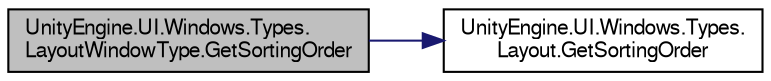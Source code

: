 digraph "UnityEngine.UI.Windows.Types.LayoutWindowType.GetSortingOrder"
{
  edge [fontname="FreeSans",fontsize="10",labelfontname="FreeSans",labelfontsize="10"];
  node [fontname="FreeSans",fontsize="10",shape=record];
  rankdir="LR";
  Node1 [label="UnityEngine.UI.Windows.Types.\lLayoutWindowType.GetSortingOrder",height=0.2,width=0.4,color="black", fillcolor="grey75", style="filled", fontcolor="black"];
  Node1 -> Node2 [color="midnightblue",fontsize="10",style="solid",fontname="FreeSans"];
  Node2 [label="UnityEngine.UI.Windows.Types.\lLayout.GetSortingOrder",height=0.2,width=0.4,color="black", fillcolor="white", style="filled",URL="$class_unity_engine_1_1_u_i_1_1_windows_1_1_types_1_1_layout.html#a0524433d5fc5dc45c5527c2d85693d7e"];
}

